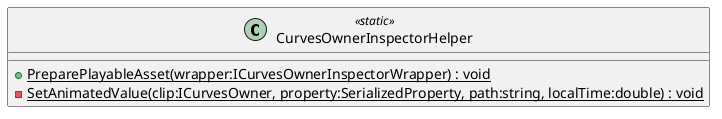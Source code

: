 @startuml
class CurvesOwnerInspectorHelper <<static>> {
    + {static} PreparePlayableAsset(wrapper:ICurvesOwnerInspectorWrapper) : void
    {static} - SetAnimatedValue(clip:ICurvesOwner, property:SerializedProperty, path:string, localTime:double) : void
}
@enduml
